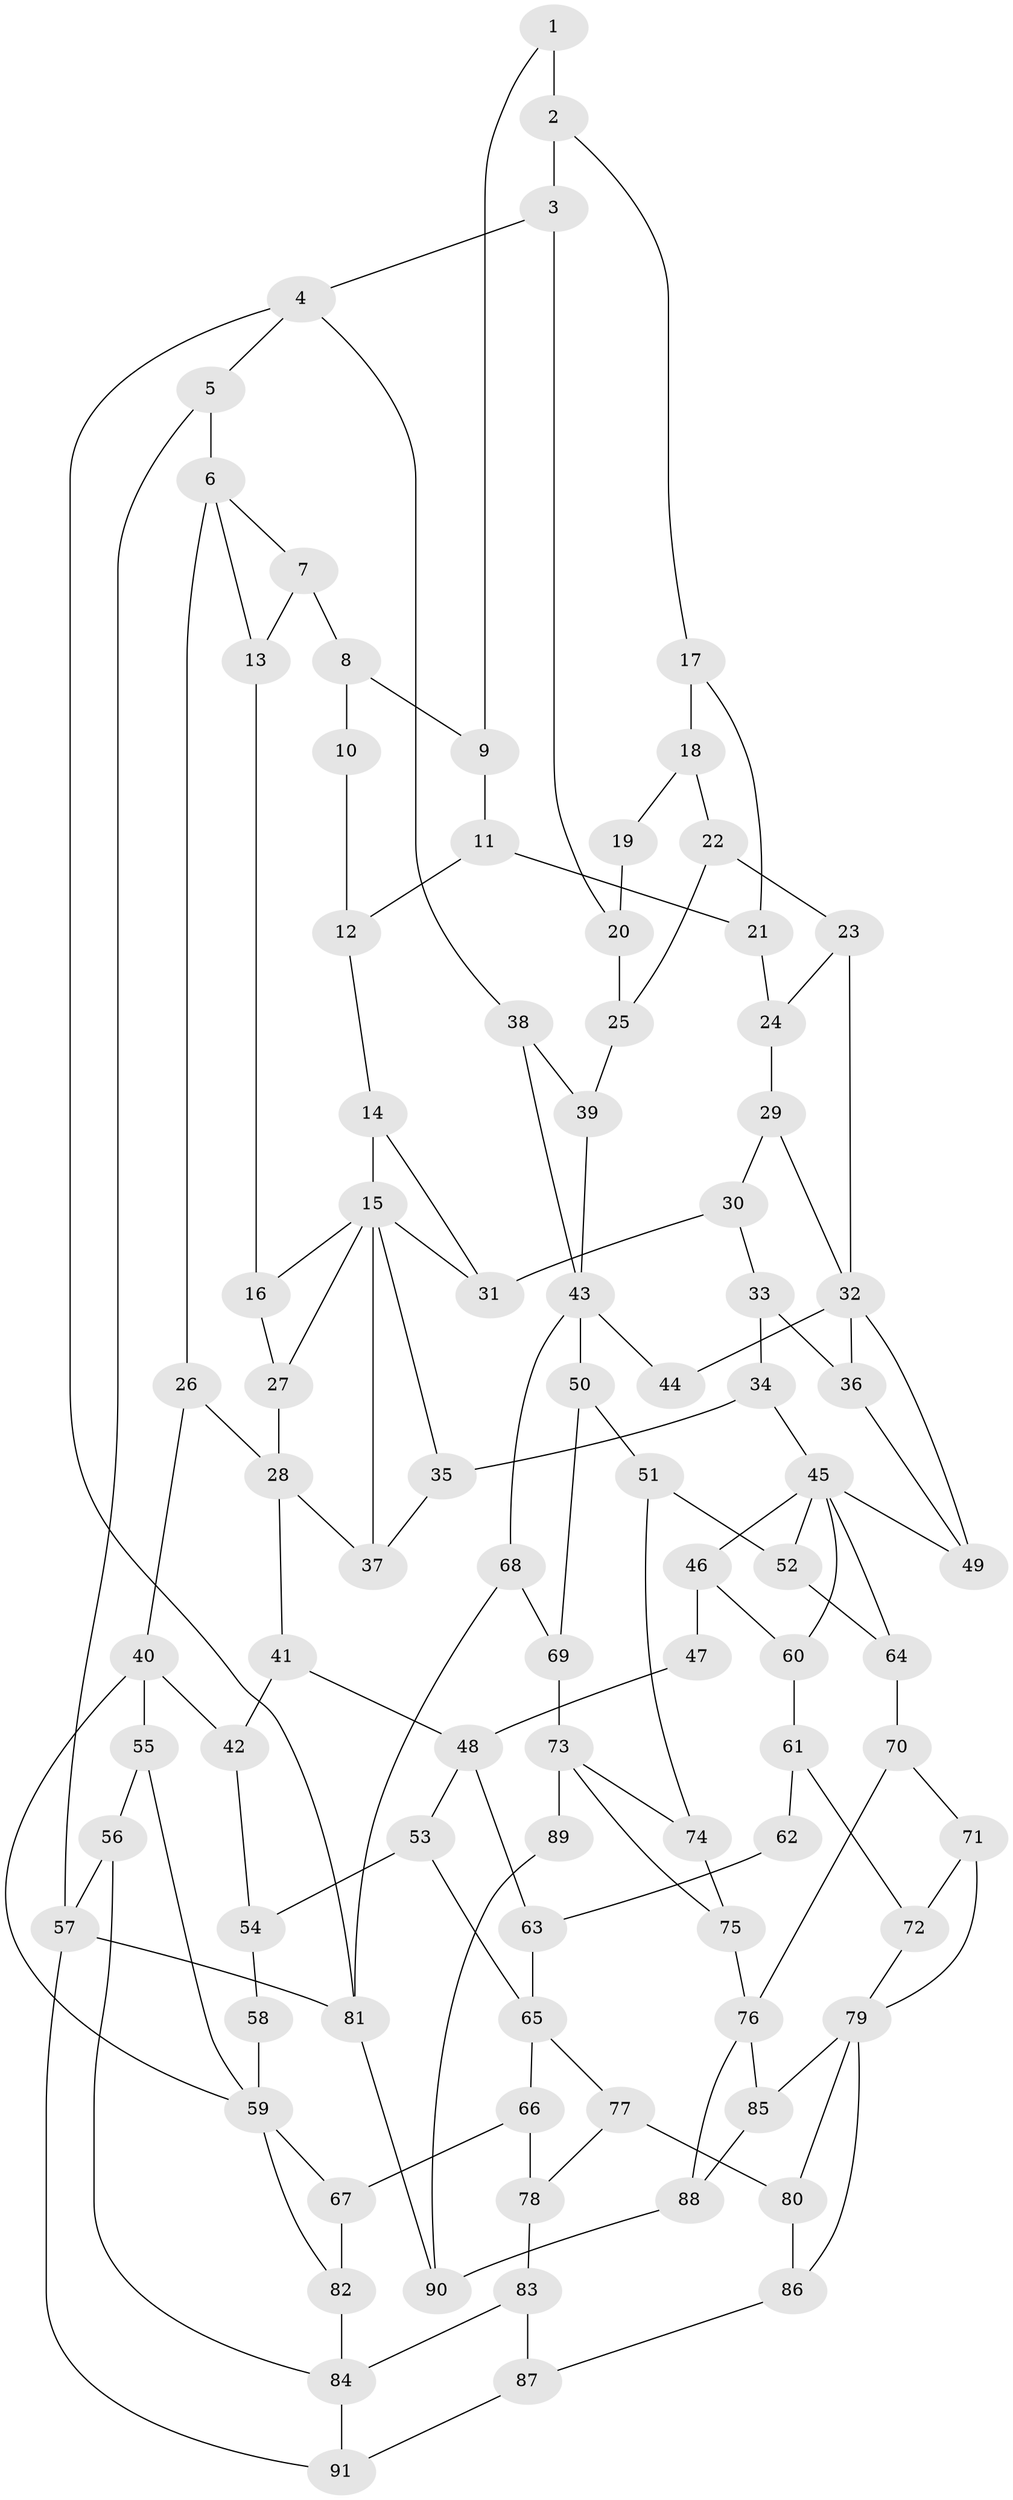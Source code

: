 // original degree distribution, {3: 0.02, 6: 0.23333333333333334, 5: 0.5133333333333333, 4: 0.23333333333333334}
// Generated by graph-tools (version 1.1) at 2025/54/03/04/25 22:54:09]
// undirected, 91 vertices, 145 edges
graph export_dot {
  node [color=gray90,style=filled];
  1;
  2;
  3;
  4;
  5;
  6;
  7;
  8;
  9;
  10;
  11;
  12;
  13;
  14;
  15;
  16;
  17;
  18;
  19;
  20;
  21;
  22;
  23;
  24;
  25;
  26;
  27;
  28;
  29;
  30;
  31;
  32;
  33;
  34;
  35;
  36;
  37;
  38;
  39;
  40;
  41;
  42;
  43;
  44;
  45;
  46;
  47;
  48;
  49;
  50;
  51;
  52;
  53;
  54;
  55;
  56;
  57;
  58;
  59;
  60;
  61;
  62;
  63;
  64;
  65;
  66;
  67;
  68;
  69;
  70;
  71;
  72;
  73;
  74;
  75;
  76;
  77;
  78;
  79;
  80;
  81;
  82;
  83;
  84;
  85;
  86;
  87;
  88;
  89;
  90;
  91;
  1 -- 2 [weight=2.0];
  1 -- 9 [weight=1.0];
  2 -- 3 [weight=1.0];
  2 -- 17 [weight=1.0];
  3 -- 4 [weight=1.0];
  3 -- 20 [weight=1.0];
  4 -- 5 [weight=1.0];
  4 -- 38 [weight=1.0];
  4 -- 81 [weight=1.0];
  5 -- 6 [weight=2.0];
  5 -- 57 [weight=1.0];
  6 -- 7 [weight=1.0];
  6 -- 13 [weight=1.0];
  6 -- 26 [weight=2.0];
  7 -- 8 [weight=1.0];
  7 -- 13 [weight=1.0];
  8 -- 9 [weight=1.0];
  8 -- 10 [weight=2.0];
  9 -- 11 [weight=1.0];
  10 -- 12 [weight=1.0];
  11 -- 12 [weight=1.0];
  11 -- 21 [weight=1.0];
  12 -- 14 [weight=1.0];
  13 -- 16 [weight=1.0];
  14 -- 15 [weight=1.0];
  14 -- 31 [weight=1.0];
  15 -- 16 [weight=1.0];
  15 -- 27 [weight=1.0];
  15 -- 31 [weight=1.0];
  15 -- 35 [weight=1.0];
  15 -- 37 [weight=1.0];
  16 -- 27 [weight=1.0];
  17 -- 18 [weight=1.0];
  17 -- 21 [weight=1.0];
  18 -- 19 [weight=1.0];
  18 -- 22 [weight=1.0];
  19 -- 20 [weight=1.0];
  20 -- 25 [weight=1.0];
  21 -- 24 [weight=1.0];
  22 -- 23 [weight=1.0];
  22 -- 25 [weight=1.0];
  23 -- 24 [weight=1.0];
  23 -- 32 [weight=1.0];
  24 -- 29 [weight=1.0];
  25 -- 39 [weight=1.0];
  26 -- 28 [weight=2.0];
  26 -- 40 [weight=2.0];
  27 -- 28 [weight=1.0];
  28 -- 37 [weight=1.0];
  28 -- 41 [weight=1.0];
  29 -- 30 [weight=1.0];
  29 -- 32 [weight=1.0];
  30 -- 31 [weight=1.0];
  30 -- 33 [weight=1.0];
  32 -- 36 [weight=1.0];
  32 -- 44 [weight=2.0];
  32 -- 49 [weight=1.0];
  33 -- 34 [weight=1.0];
  33 -- 36 [weight=1.0];
  34 -- 35 [weight=1.0];
  34 -- 45 [weight=1.0];
  35 -- 37 [weight=1.0];
  36 -- 49 [weight=1.0];
  38 -- 39 [weight=1.0];
  38 -- 43 [weight=1.0];
  39 -- 43 [weight=1.0];
  40 -- 42 [weight=1.0];
  40 -- 55 [weight=1.0];
  40 -- 59 [weight=1.0];
  41 -- 42 [weight=1.0];
  41 -- 48 [weight=1.0];
  42 -- 54 [weight=1.0];
  43 -- 44 [weight=2.0];
  43 -- 50 [weight=1.0];
  43 -- 68 [weight=1.0];
  45 -- 46 [weight=1.0];
  45 -- 49 [weight=1.0];
  45 -- 52 [weight=1.0];
  45 -- 60 [weight=1.0];
  45 -- 64 [weight=1.0];
  46 -- 47 [weight=1.0];
  46 -- 60 [weight=1.0];
  47 -- 48 [weight=2.0];
  48 -- 53 [weight=1.0];
  48 -- 63 [weight=2.0];
  50 -- 51 [weight=1.0];
  50 -- 69 [weight=1.0];
  51 -- 52 [weight=1.0];
  51 -- 74 [weight=1.0];
  52 -- 64 [weight=1.0];
  53 -- 54 [weight=1.0];
  53 -- 65 [weight=1.0];
  54 -- 58 [weight=1.0];
  55 -- 56 [weight=1.0];
  55 -- 59 [weight=1.0];
  56 -- 57 [weight=1.0];
  56 -- 84 [weight=1.0];
  57 -- 81 [weight=1.0];
  57 -- 91 [weight=1.0];
  58 -- 59 [weight=2.0];
  59 -- 67 [weight=1.0];
  59 -- 82 [weight=1.0];
  60 -- 61 [weight=1.0];
  61 -- 62 [weight=1.0];
  61 -- 72 [weight=1.0];
  62 -- 63 [weight=2.0];
  63 -- 65 [weight=2.0];
  64 -- 70 [weight=1.0];
  65 -- 66 [weight=1.0];
  65 -- 77 [weight=1.0];
  66 -- 67 [weight=1.0];
  66 -- 78 [weight=1.0];
  67 -- 82 [weight=1.0];
  68 -- 69 [weight=2.0];
  68 -- 81 [weight=1.0];
  69 -- 73 [weight=2.0];
  70 -- 71 [weight=1.0];
  70 -- 76 [weight=1.0];
  71 -- 72 [weight=1.0];
  71 -- 79 [weight=1.0];
  72 -- 79 [weight=1.0];
  73 -- 74 [weight=1.0];
  73 -- 75 [weight=1.0];
  73 -- 89 [weight=2.0];
  74 -- 75 [weight=1.0];
  75 -- 76 [weight=2.0];
  76 -- 85 [weight=2.0];
  76 -- 88 [weight=1.0];
  77 -- 78 [weight=1.0];
  77 -- 80 [weight=1.0];
  78 -- 83 [weight=1.0];
  79 -- 80 [weight=1.0];
  79 -- 85 [weight=2.0];
  79 -- 86 [weight=1.0];
  80 -- 86 [weight=1.0];
  81 -- 90 [weight=1.0];
  82 -- 84 [weight=2.0];
  83 -- 84 [weight=2.0];
  83 -- 87 [weight=1.0];
  84 -- 91 [weight=1.0];
  85 -- 88 [weight=1.0];
  86 -- 87 [weight=1.0];
  87 -- 91 [weight=1.0];
  88 -- 90 [weight=1.0];
  89 -- 90 [weight=1.0];
}
